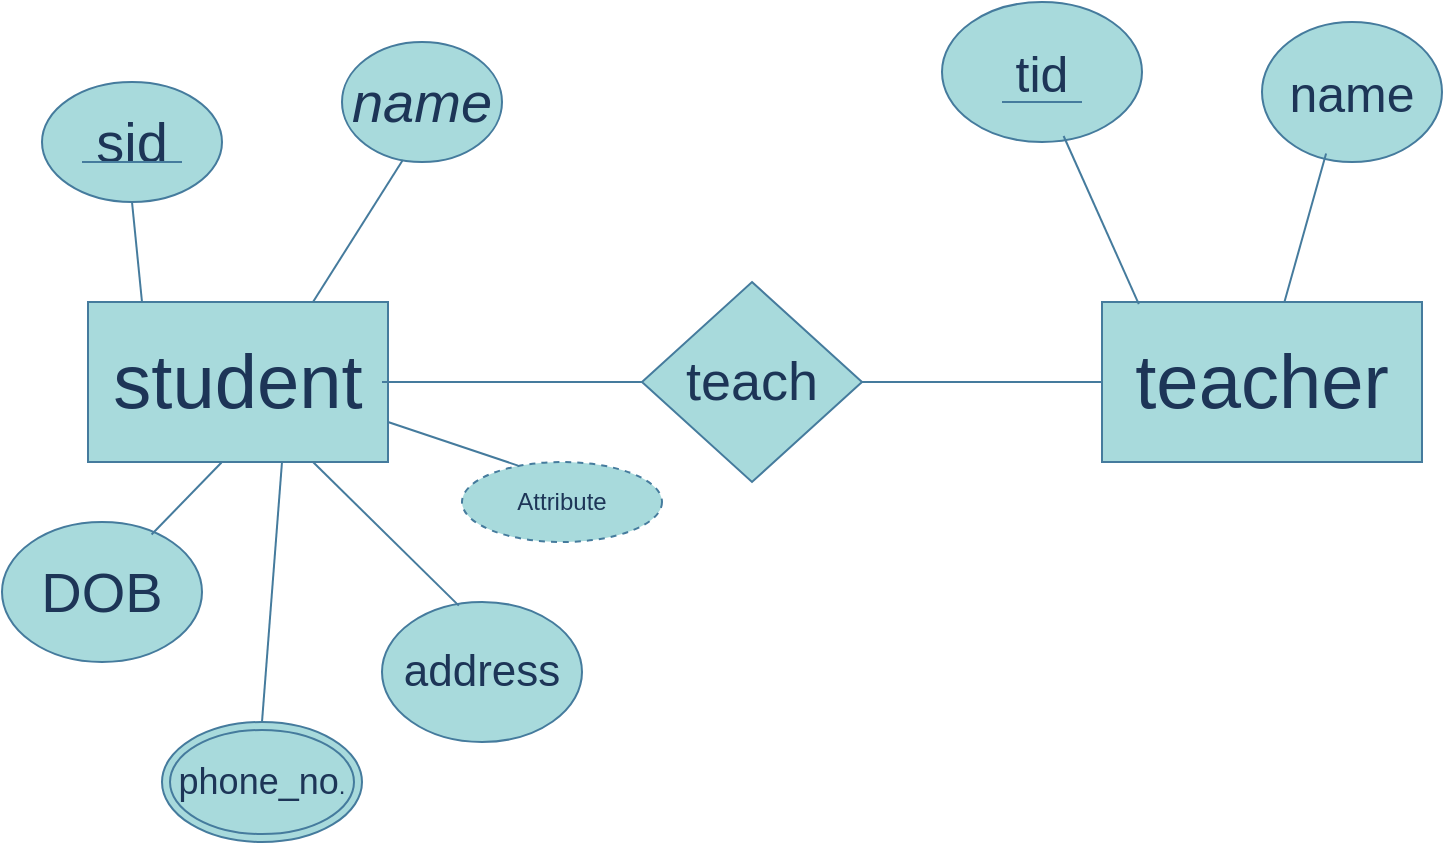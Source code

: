 <mxfile version="24.7.16">
  <diagram id="R2lEEEUBdFMjLlhIrx00" name="Page-1">
    <mxGraphModel dx="875" dy="464" grid="1" gridSize="10" guides="1" tooltips="1" connect="1" arrows="1" fold="1" page="1" pageScale="1" pageWidth="850" pageHeight="1100" math="0" shadow="0" extFonts="Permanent Marker^https://fonts.googleapis.com/css?family=Permanent+Marker">
      <root>
        <mxCell id="0" />
        <mxCell id="1" parent="0" />
        <mxCell id="3IWlOYprFqnitsd2QqqG-2" value="teacher" style="rounded=0;whiteSpace=wrap;html=1;fontSize=38;labelBackgroundColor=none;fillColor=#A8DADC;strokeColor=#457B9D;fontColor=#1D3557;" vertex="1" parent="1">
          <mxGeometry x="590" y="200" width="160" height="80" as="geometry" />
        </mxCell>
        <mxCell id="3IWlOYprFqnitsd2QqqG-3" value="student" style="rounded=0;whiteSpace=wrap;html=1;labelBackgroundColor=none;fontSize=38;fillColor=#A8DADC;strokeColor=#457B9D;fontColor=#1D3557;" vertex="1" parent="1">
          <mxGeometry x="83" y="200" width="150" height="80" as="geometry" />
        </mxCell>
        <mxCell id="3IWlOYprFqnitsd2QqqG-4" value="teach" style="rhombus;whiteSpace=wrap;html=1;fontSize=27;labelBackgroundColor=none;fillColor=#A8DADC;strokeColor=#457B9D;fontColor=#1D3557;" vertex="1" parent="1">
          <mxGeometry x="360" y="190" width="110" height="100" as="geometry" />
        </mxCell>
        <mxCell id="3IWlOYprFqnitsd2QqqG-6" value="&lt;font style=&quot;font-size: 28px;&quot;&gt;name&lt;/font&gt;" style="ellipse;whiteSpace=wrap;html=1;fontStyle=2;labelBackgroundColor=none;fillColor=#A8DADC;strokeColor=#457B9D;fontColor=#1D3557;" vertex="1" parent="1">
          <mxGeometry x="210" y="70" width="80" height="60" as="geometry" />
        </mxCell>
        <mxCell id="3IWlOYprFqnitsd2QqqG-7" value="&lt;font style=&quot;font-size: 28px;&quot;&gt;sid&lt;/font&gt;" style="ellipse;whiteSpace=wrap;html=1;fontSize=20;labelBackgroundColor=none;fillColor=#A8DADC;strokeColor=#457B9D;fontColor=#1D3557;" vertex="1" parent="1">
          <mxGeometry x="60" y="90" width="90" height="60" as="geometry" />
        </mxCell>
        <mxCell id="3IWlOYprFqnitsd2QqqG-8" value="&lt;font style=&quot;font-size: 28px;&quot;&gt;DOB&lt;/font&gt;" style="ellipse;whiteSpace=wrap;html=1;labelBackgroundColor=none;fillColor=#A8DADC;strokeColor=#457B9D;fontColor=#1D3557;" vertex="1" parent="1">
          <mxGeometry x="40" y="310" width="100" height="70" as="geometry" />
        </mxCell>
        <mxCell id="3IWlOYprFqnitsd2QqqG-9" value="&lt;font style=&quot;font-size: 22px;&quot;&gt;address&lt;/font&gt;" style="ellipse;whiteSpace=wrap;html=1;labelBackgroundColor=none;fillColor=#A8DADC;strokeColor=#457B9D;fontColor=#1D3557;" vertex="1" parent="1">
          <mxGeometry x="230" y="350" width="100" height="70" as="geometry" />
        </mxCell>
        <mxCell id="3IWlOYprFqnitsd2QqqG-10" value="" style="endArrow=none;html=1;rounded=0;entryX=0.445;entryY=1.003;entryDx=0;entryDy=0;entryPerimeter=0;exitX=0.748;exitY=0.089;exitDx=0;exitDy=0;exitPerimeter=0;labelBackgroundColor=none;strokeColor=#457B9D;fontColor=default;" edge="1" parent="1" source="3IWlOYprFqnitsd2QqqG-8" target="3IWlOYprFqnitsd2QqqG-3">
          <mxGeometry width="50" height="50" relative="1" as="geometry">
            <mxPoint x="110" y="320" as="sourcePoint" />
            <mxPoint x="160" y="270" as="targetPoint" />
          </mxGeometry>
        </mxCell>
        <mxCell id="3IWlOYprFqnitsd2QqqG-11" value="" style="endArrow=none;html=1;rounded=0;exitX=0.75;exitY=1;exitDx=0;exitDy=0;entryX=0.384;entryY=0.026;entryDx=0;entryDy=0;entryPerimeter=0;labelBackgroundColor=none;strokeColor=#457B9D;fontColor=default;" edge="1" parent="1" source="3IWlOYprFqnitsd2QqqG-3" target="3IWlOYprFqnitsd2QqqG-9">
          <mxGeometry width="50" height="50" relative="1" as="geometry">
            <mxPoint x="400" y="320" as="sourcePoint" />
            <mxPoint x="450" y="270" as="targetPoint" />
          </mxGeometry>
        </mxCell>
        <mxCell id="3IWlOYprFqnitsd2QqqG-12" value="" style="endArrow=none;html=1;rounded=0;exitX=0.38;exitY=0.983;exitDx=0;exitDy=0;exitPerimeter=0;entryX=0.75;entryY=0;entryDx=0;entryDy=0;labelBackgroundColor=none;strokeColor=#457B9D;fontColor=default;" edge="1" parent="1" source="3IWlOYprFqnitsd2QqqG-6" target="3IWlOYprFqnitsd2QqqG-3">
          <mxGeometry width="50" height="50" relative="1" as="geometry">
            <mxPoint x="400" y="320" as="sourcePoint" />
            <mxPoint x="220" y="190" as="targetPoint" />
            <Array as="points" />
          </mxGeometry>
        </mxCell>
        <mxCell id="3IWlOYprFqnitsd2QqqG-13" value="" style="endArrow=none;html=1;rounded=0;entryX=0.5;entryY=1;entryDx=0;entryDy=0;labelBackgroundColor=none;strokeColor=#457B9D;fontColor=default;" edge="1" parent="1" target="3IWlOYprFqnitsd2QqqG-7">
          <mxGeometry width="50" height="50" relative="1" as="geometry">
            <mxPoint x="110" y="200" as="sourcePoint" />
            <mxPoint x="130" y="140" as="targetPoint" />
            <Array as="points" />
          </mxGeometry>
        </mxCell>
        <mxCell id="3IWlOYprFqnitsd2QqqG-14" value="" style="endArrow=none;html=1;rounded=0;entryX=0;entryY=0.5;entryDx=0;entryDy=0;exitX=0;exitY=0.5;exitDx=0;exitDy=0;labelBackgroundColor=none;strokeColor=#457B9D;fontColor=default;" edge="1" parent="1" source="3IWlOYprFqnitsd2QqqG-4" target="3IWlOYprFqnitsd2QqqG-4">
          <mxGeometry width="50" height="50" relative="1" as="geometry">
            <mxPoint x="400" y="320" as="sourcePoint" />
            <mxPoint x="450" y="270" as="targetPoint" />
            <Array as="points">
              <mxPoint x="230" y="240" />
            </Array>
          </mxGeometry>
        </mxCell>
        <mxCell id="3IWlOYprFqnitsd2QqqG-15" value="" style="endArrow=none;html=1;rounded=0;entryX=1;entryY=0.5;entryDx=0;entryDy=0;exitX=0;exitY=0.5;exitDx=0;exitDy=0;labelBackgroundColor=none;strokeColor=#457B9D;fontColor=default;" edge="1" parent="1" source="3IWlOYprFqnitsd2QqqG-2" target="3IWlOYprFqnitsd2QqqG-4">
          <mxGeometry width="50" height="50" relative="1" as="geometry">
            <mxPoint x="400" y="320" as="sourcePoint" />
            <mxPoint x="450" y="270" as="targetPoint" />
          </mxGeometry>
        </mxCell>
        <mxCell id="3IWlOYprFqnitsd2QqqG-17" value="&lt;font style=&quot;font-size: 25px;&quot;&gt;tid&lt;/font&gt;" style="ellipse;whiteSpace=wrap;html=1;labelBackgroundColor=none;fillColor=#A8DADC;strokeColor=#457B9D;fontColor=#1D3557;" vertex="1" parent="1">
          <mxGeometry x="510" y="50" width="100" height="70" as="geometry" />
        </mxCell>
        <mxCell id="3IWlOYprFqnitsd2QqqG-19" value="&lt;font style=&quot;font-size: 25px;&quot;&gt;name&lt;/font&gt;" style="ellipse;whiteSpace=wrap;html=1;labelBackgroundColor=none;fillColor=#A8DADC;strokeColor=#457B9D;fontColor=#1D3557;" vertex="1" parent="1">
          <mxGeometry x="670" y="60" width="90" height="70" as="geometry" />
        </mxCell>
        <mxCell id="3IWlOYprFqnitsd2QqqG-20" value="" style="endArrow=none;html=1;rounded=0;entryX=0.608;entryY=0.957;entryDx=0;entryDy=0;entryPerimeter=0;exitX=0.115;exitY=0.013;exitDx=0;exitDy=0;exitPerimeter=0;labelBackgroundColor=none;strokeColor=#457B9D;fontColor=default;" edge="1" parent="1" source="3IWlOYprFqnitsd2QqqG-2" target="3IWlOYprFqnitsd2QqqG-17">
          <mxGeometry width="50" height="50" relative="1" as="geometry">
            <mxPoint x="410" y="320" as="sourcePoint" />
            <mxPoint x="450" y="270" as="targetPoint" />
          </mxGeometry>
        </mxCell>
        <mxCell id="3IWlOYprFqnitsd2QqqG-21" value="" style="endArrow=none;html=1;rounded=0;entryX=0.356;entryY=0.94;entryDx=0;entryDy=0;entryPerimeter=0;labelBackgroundColor=none;strokeColor=#457B9D;fontColor=default;" edge="1" parent="1" source="3IWlOYprFqnitsd2QqqG-2" target="3IWlOYprFqnitsd2QqqG-19">
          <mxGeometry width="50" height="50" relative="1" as="geometry">
            <mxPoint x="400" y="320" as="sourcePoint" />
            <mxPoint x="450" y="270" as="targetPoint" />
          </mxGeometry>
        </mxCell>
        <mxCell id="3IWlOYprFqnitsd2QqqG-24" value="" style="endArrow=none;html=1;rounded=0;labelBackgroundColor=none;strokeColor=#457B9D;fontColor=default;" edge="1" parent="1">
          <mxGeometry width="50" height="50" relative="1" as="geometry">
            <mxPoint x="80" y="130" as="sourcePoint" />
            <mxPoint x="130" y="130" as="targetPoint" />
            <Array as="points">
              <mxPoint x="130" y="130" />
              <mxPoint x="105" y="130" />
            </Array>
          </mxGeometry>
        </mxCell>
        <mxCell id="3IWlOYprFqnitsd2QqqG-25" value="" style="endArrow=none;html=1;rounded=0;labelBackgroundColor=none;strokeColor=#457B9D;fontColor=default;" edge="1" parent="1">
          <mxGeometry width="50" height="50" relative="1" as="geometry">
            <mxPoint x="580" y="100" as="sourcePoint" />
            <mxPoint x="540" y="100" as="targetPoint" />
            <Array as="points">
              <mxPoint x="560" y="100" />
            </Array>
          </mxGeometry>
        </mxCell>
        <mxCell id="3IWlOYprFqnitsd2QqqG-26" value="&lt;font style=&quot;font-size: 18px;&quot;&gt;phone_no&lt;/font&gt;." style="ellipse;shape=doubleEllipse;whiteSpace=wrap;html=1;strokeColor=#457B9D;fontColor=#1D3557;fillColor=#A8DADC;labelBackgroundColor=none;" vertex="1" parent="1">
          <mxGeometry x="120" y="410" width="100" height="60" as="geometry" />
        </mxCell>
        <mxCell id="3IWlOYprFqnitsd2QqqG-27" value="" style="endArrow=none;html=1;rounded=0;strokeColor=#457B9D;labelBackgroundColor=none;fontColor=default;" edge="1" parent="1">
          <mxGeometry width="50" height="50" relative="1" as="geometry">
            <mxPoint x="170" y="410" as="sourcePoint" />
            <mxPoint x="180" y="280" as="targetPoint" />
          </mxGeometry>
        </mxCell>
        <mxCell id="3IWlOYprFqnitsd2QqqG-29" value="Attribute" style="ellipse;whiteSpace=wrap;html=1;align=center;dashed=1;strokeColor=#457B9D;fontColor=#1D3557;fillColor=#A8DADC;labelBackgroundColor=none;" vertex="1" parent="1">
          <mxGeometry x="270" y="280" width="100" height="40" as="geometry" />
        </mxCell>
        <mxCell id="3IWlOYprFqnitsd2QqqG-30" value="" style="endArrow=none;html=1;rounded=0;strokeColor=#457B9D;exitX=0.28;exitY=0.045;exitDx=0;exitDy=0;exitPerimeter=0;entryX=1;entryY=0.75;entryDx=0;entryDy=0;labelBackgroundColor=none;fontColor=default;" edge="1" parent="1" source="3IWlOYprFqnitsd2QqqG-29" target="3IWlOYprFqnitsd2QqqG-3">
          <mxGeometry width="50" height="50" relative="1" as="geometry">
            <mxPoint x="400" y="310" as="sourcePoint" />
            <mxPoint x="450" y="260" as="targetPoint" />
          </mxGeometry>
        </mxCell>
      </root>
    </mxGraphModel>
  </diagram>
</mxfile>
